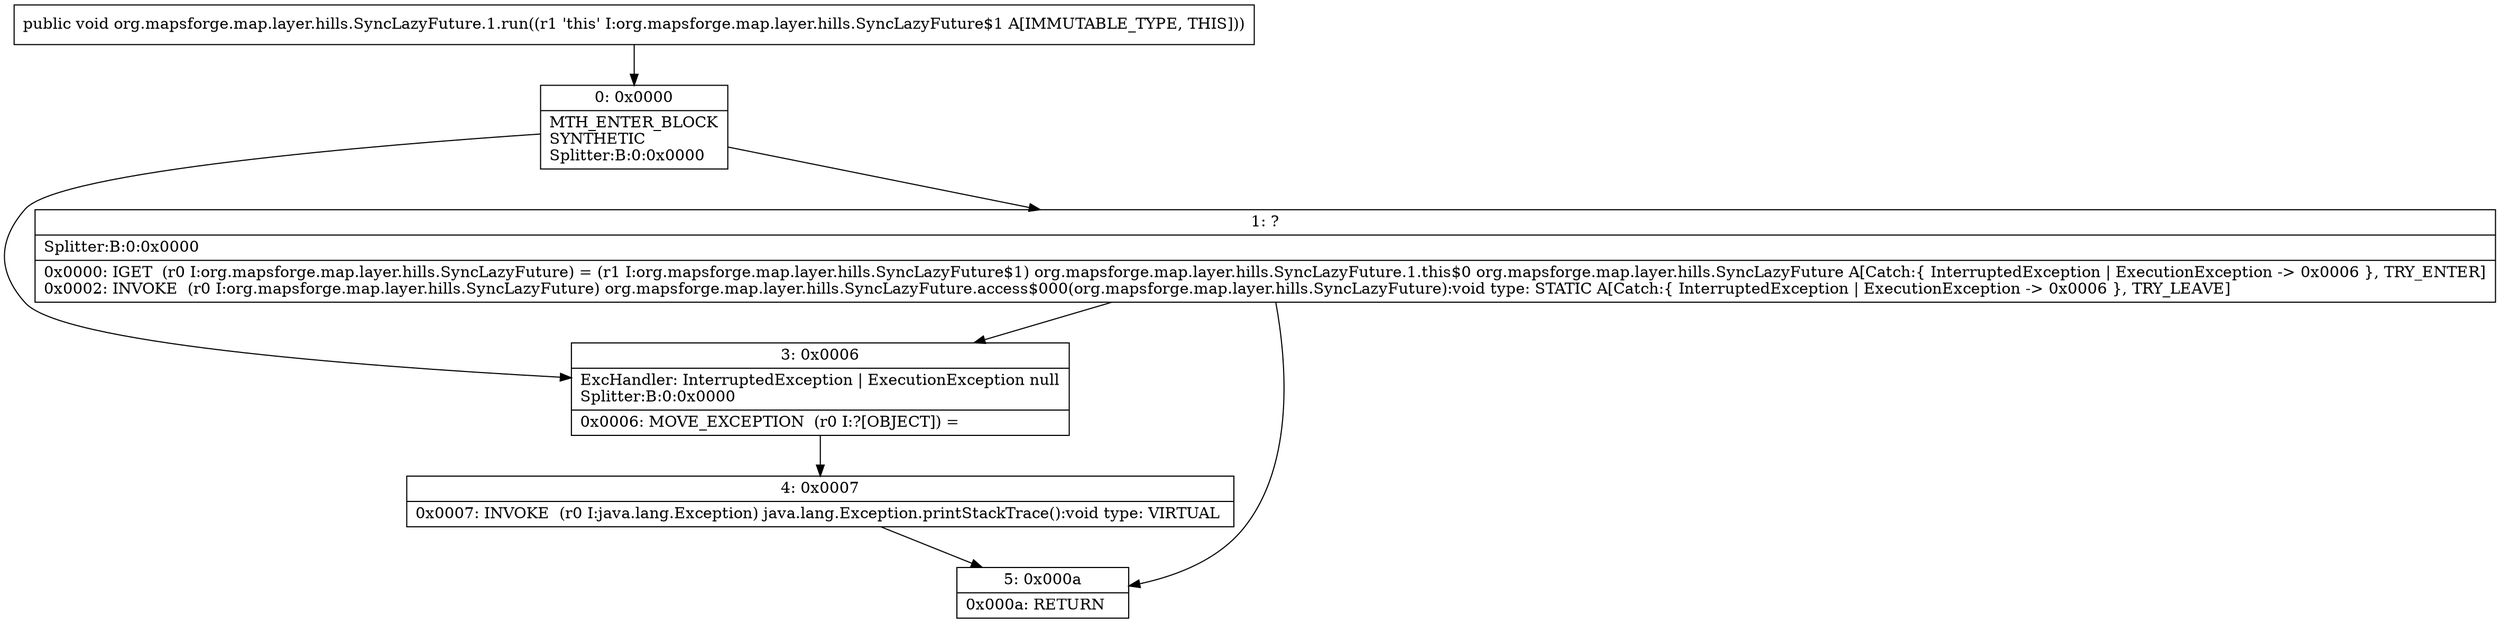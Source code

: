 digraph "CFG fororg.mapsforge.map.layer.hills.SyncLazyFuture.1.run()V" {
Node_0 [shape=record,label="{0\:\ 0x0000|MTH_ENTER_BLOCK\lSYNTHETIC\lSplitter:B:0:0x0000\l}"];
Node_1 [shape=record,label="{1\:\ ?|Splitter:B:0:0x0000\l|0x0000: IGET  (r0 I:org.mapsforge.map.layer.hills.SyncLazyFuture) = (r1 I:org.mapsforge.map.layer.hills.SyncLazyFuture$1) org.mapsforge.map.layer.hills.SyncLazyFuture.1.this$0 org.mapsforge.map.layer.hills.SyncLazyFuture A[Catch:\{ InterruptedException \| ExecutionException \-\> 0x0006 \}, TRY_ENTER]\l0x0002: INVOKE  (r0 I:org.mapsforge.map.layer.hills.SyncLazyFuture) org.mapsforge.map.layer.hills.SyncLazyFuture.access$000(org.mapsforge.map.layer.hills.SyncLazyFuture):void type: STATIC A[Catch:\{ InterruptedException \| ExecutionException \-\> 0x0006 \}, TRY_LEAVE]\l}"];
Node_3 [shape=record,label="{3\:\ 0x0006|ExcHandler: InterruptedException \| ExecutionException null\lSplitter:B:0:0x0000\l|0x0006: MOVE_EXCEPTION  (r0 I:?[OBJECT]) =  \l}"];
Node_4 [shape=record,label="{4\:\ 0x0007|0x0007: INVOKE  (r0 I:java.lang.Exception) java.lang.Exception.printStackTrace():void type: VIRTUAL \l}"];
Node_5 [shape=record,label="{5\:\ 0x000a|0x000a: RETURN   \l}"];
MethodNode[shape=record,label="{public void org.mapsforge.map.layer.hills.SyncLazyFuture.1.run((r1 'this' I:org.mapsforge.map.layer.hills.SyncLazyFuture$1 A[IMMUTABLE_TYPE, THIS])) }"];
MethodNode -> Node_0;
Node_0 -> Node_1;
Node_0 -> Node_3;
Node_1 -> Node_3;
Node_1 -> Node_5;
Node_3 -> Node_4;
Node_4 -> Node_5;
}

